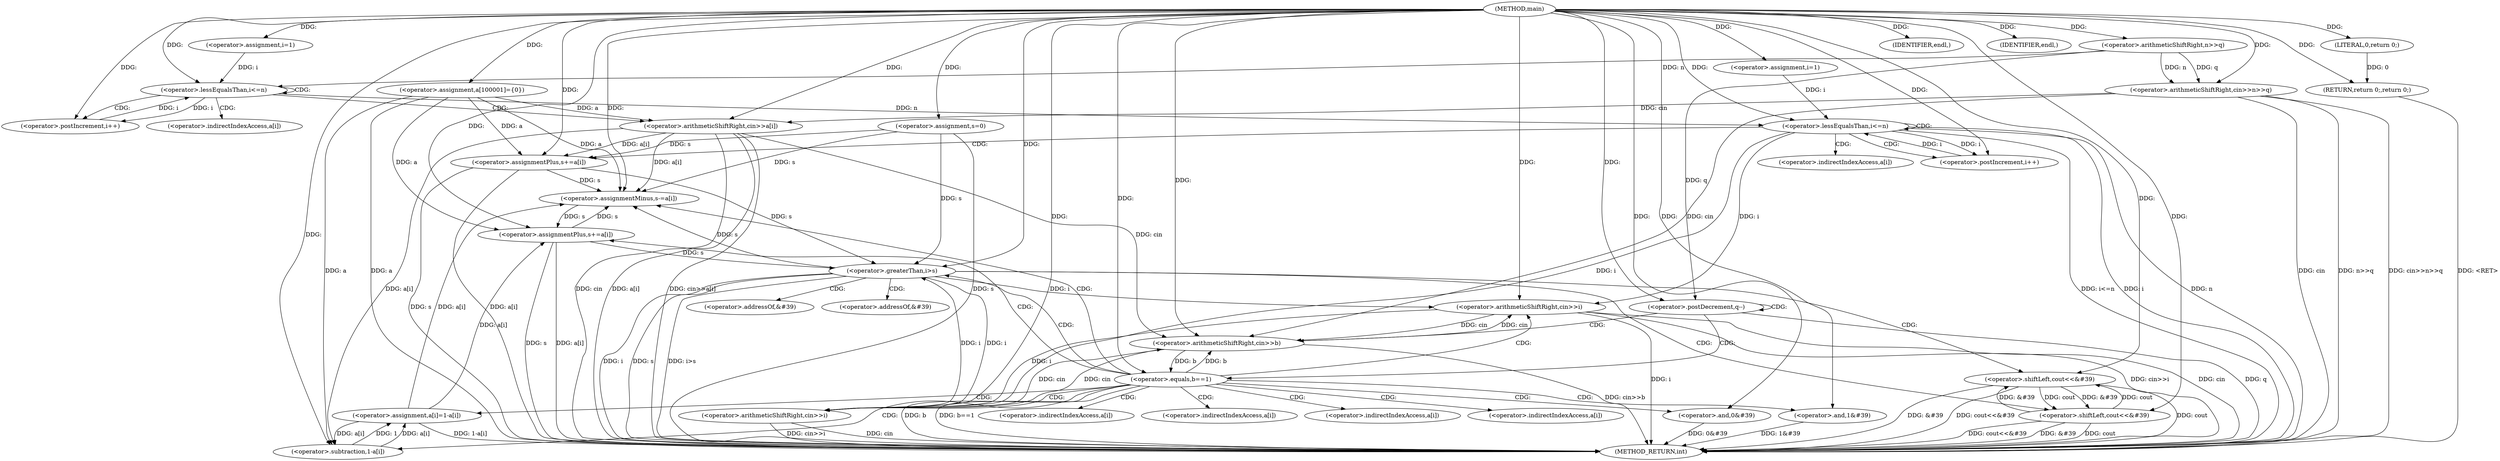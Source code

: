 digraph "main" {  
"1000101" [label = "(METHOD,main)" ]
"1000209" [label = "(METHOD_RETURN,int)" ]
"1000106" [label = "(<operator>.assignment,a[100001]={0})" ]
"1000108" [label = "(<operator>.arithmeticShiftRight,cin>>n>>q)" ]
"1000129" [label = "(<operator>.assignment,s=0)" ]
"1000207" [label = "(RETURN,return 0;,return 0;)" ]
"1000115" [label = "(<operator>.assignment,i=1)" ]
"1000118" [label = "(<operator>.lessEqualsThan,i<=n)" ]
"1000121" [label = "(<operator>.postIncrement,i++)" ]
"1000123" [label = "(<operator>.arithmeticShiftRight,cin>>a[i])" ]
"1000133" [label = "(<operator>.assignment,i=1)" ]
"1000136" [label = "(<operator>.lessEqualsThan,i<=n)" ]
"1000139" [label = "(<operator>.postIncrement,i++)" ]
"1000141" [label = "(<operator>.assignmentPlus,s+=a[i])" ]
"1000147" [label = "(<operator>.postDecrement,q--)" ]
"1000208" [label = "(LITERAL,0,return 0;)" ]
"1000110" [label = "(<operator>.arithmeticShiftRight,n>>q)" ]
"1000151" [label = "(<operator>.arithmeticShiftRight,cin>>b)" ]
"1000155" [label = "(<operator>.equals,b==1)" ]
"1000159" [label = "(<operator>.arithmeticShiftRight,cin>>i)" ]
"1000162" [label = "(<operator>.assignmentMinus,s-=a[i])" ]
"1000167" [label = "(<operator>.assignment,a[i]=1-a[i])" ]
"1000176" [label = "(<operator>.assignmentPlus,s+=a[i])" ]
"1000183" [label = "(<operator>.arithmeticShiftRight,cin>>i)" ]
"1000199" [label = "(<operator>.and,0&#39)" ]
"1000202" [label = "(IDENTIFIER,endl,)" ]
"1000203" [label = "(<operator>.and,1&#39)" ]
"1000206" [label = "(IDENTIFIER,endl,)" ]
"1000171" [label = "(<operator>.subtraction,1-a[i])" ]
"1000187" [label = "(<operator>.greaterThan,i>s)" ]
"1000190" [label = "(<operator>.shiftLeft,cout<<&#39)" ]
"1000195" [label = "(<operator>.shiftLeft,cout<<&#39)" ]
"1000125" [label = "(<operator>.indirectIndexAccess,a[i])" ]
"1000143" [label = "(<operator>.indirectIndexAccess,a[i])" ]
"1000164" [label = "(<operator>.indirectIndexAccess,a[i])" ]
"1000168" [label = "(<operator>.indirectIndexAccess,a[i])" ]
"1000178" [label = "(<operator>.indirectIndexAccess,a[i])" ]
"1000173" [label = "(<operator>.indirectIndexAccess,a[i])" ]
"1000192" [label = "(<operator>.addressOf,&#39)" ]
"1000197" [label = "(<operator>.addressOf,&#39)" ]
  "1000106" -> "1000209"  [ label = "DDG: a"] 
  "1000108" -> "1000209"  [ label = "DDG: cin"] 
  "1000108" -> "1000209"  [ label = "DDG: n>>q"] 
  "1000108" -> "1000209"  [ label = "DDG: cin>>n>>q"] 
  "1000129" -> "1000209"  [ label = "DDG: s"] 
  "1000136" -> "1000209"  [ label = "DDG: i"] 
  "1000136" -> "1000209"  [ label = "DDG: n"] 
  "1000136" -> "1000209"  [ label = "DDG: i<=n"] 
  "1000147" -> "1000209"  [ label = "DDG: q"] 
  "1000151" -> "1000209"  [ label = "DDG: cin>>b"] 
  "1000155" -> "1000209"  [ label = "DDG: b"] 
  "1000155" -> "1000209"  [ label = "DDG: b==1"] 
  "1000183" -> "1000209"  [ label = "DDG: cin"] 
  "1000183" -> "1000209"  [ label = "DDG: cin>>i"] 
  "1000187" -> "1000209"  [ label = "DDG: i"] 
  "1000187" -> "1000209"  [ label = "DDG: s"] 
  "1000187" -> "1000209"  [ label = "DDG: i>s"] 
  "1000195" -> "1000209"  [ label = "DDG: cout"] 
  "1000195" -> "1000209"  [ label = "DDG: &#39"] 
  "1000195" -> "1000209"  [ label = "DDG: cout<<&#39"] 
  "1000190" -> "1000209"  [ label = "DDG: cout"] 
  "1000190" -> "1000209"  [ label = "DDG: &#39"] 
  "1000190" -> "1000209"  [ label = "DDG: cout<<&#39"] 
  "1000199" -> "1000209"  [ label = "DDG: 0&#39"] 
  "1000203" -> "1000209"  [ label = "DDG: 1&#39"] 
  "1000159" -> "1000209"  [ label = "DDG: cin"] 
  "1000159" -> "1000209"  [ label = "DDG: i"] 
  "1000159" -> "1000209"  [ label = "DDG: cin>>i"] 
  "1000167" -> "1000209"  [ label = "DDG: 1-a[i]"] 
  "1000176" -> "1000209"  [ label = "DDG: s"] 
  "1000176" -> "1000209"  [ label = "DDG: a[i]"] 
  "1000141" -> "1000209"  [ label = "DDG: s"] 
  "1000141" -> "1000209"  [ label = "DDG: a[i]"] 
  "1000123" -> "1000209"  [ label = "DDG: cin"] 
  "1000123" -> "1000209"  [ label = "DDG: a[i]"] 
  "1000123" -> "1000209"  [ label = "DDG: cin>>a[i]"] 
  "1000207" -> "1000209"  [ label = "DDG: <RET>"] 
  "1000101" -> "1000129"  [ label = "DDG: "] 
  "1000208" -> "1000207"  [ label = "DDG: 0"] 
  "1000101" -> "1000207"  [ label = "DDG: "] 
  "1000101" -> "1000106"  [ label = "DDG: "] 
  "1000101" -> "1000108"  [ label = "DDG: "] 
  "1000110" -> "1000108"  [ label = "DDG: q"] 
  "1000110" -> "1000108"  [ label = "DDG: n"] 
  "1000101" -> "1000115"  [ label = "DDG: "] 
  "1000101" -> "1000133"  [ label = "DDG: "] 
  "1000106" -> "1000141"  [ label = "DDG: a"] 
  "1000123" -> "1000141"  [ label = "DDG: a[i]"] 
  "1000101" -> "1000208"  [ label = "DDG: "] 
  "1000101" -> "1000110"  [ label = "DDG: "] 
  "1000115" -> "1000118"  [ label = "DDG: i"] 
  "1000121" -> "1000118"  [ label = "DDG: i"] 
  "1000101" -> "1000118"  [ label = "DDG: "] 
  "1000110" -> "1000118"  [ label = "DDG: n"] 
  "1000118" -> "1000121"  [ label = "DDG: i"] 
  "1000101" -> "1000121"  [ label = "DDG: "] 
  "1000108" -> "1000123"  [ label = "DDG: cin"] 
  "1000101" -> "1000123"  [ label = "DDG: "] 
  "1000106" -> "1000123"  [ label = "DDG: a"] 
  "1000133" -> "1000136"  [ label = "DDG: i"] 
  "1000139" -> "1000136"  [ label = "DDG: i"] 
  "1000101" -> "1000136"  [ label = "DDG: "] 
  "1000118" -> "1000136"  [ label = "DDG: n"] 
  "1000136" -> "1000139"  [ label = "DDG: i"] 
  "1000101" -> "1000139"  [ label = "DDG: "] 
  "1000129" -> "1000141"  [ label = "DDG: s"] 
  "1000101" -> "1000141"  [ label = "DDG: "] 
  "1000110" -> "1000147"  [ label = "DDG: q"] 
  "1000101" -> "1000147"  [ label = "DDG: "] 
  "1000108" -> "1000151"  [ label = "DDG: cin"] 
  "1000183" -> "1000151"  [ label = "DDG: cin"] 
  "1000159" -> "1000151"  [ label = "DDG: cin"] 
  "1000123" -> "1000151"  [ label = "DDG: cin"] 
  "1000101" -> "1000151"  [ label = "DDG: "] 
  "1000155" -> "1000151"  [ label = "DDG: b"] 
  "1000151" -> "1000155"  [ label = "DDG: b"] 
  "1000101" -> "1000155"  [ label = "DDG: "] 
  "1000106" -> "1000162"  [ label = "DDG: a"] 
  "1000123" -> "1000162"  [ label = "DDG: a[i]"] 
  "1000167" -> "1000162"  [ label = "DDG: a[i]"] 
  "1000171" -> "1000167"  [ label = "DDG: 1"] 
  "1000171" -> "1000167"  [ label = "DDG: a[i]"] 
  "1000106" -> "1000176"  [ label = "DDG: a"] 
  "1000167" -> "1000176"  [ label = "DDG: a[i]"] 
  "1000151" -> "1000159"  [ label = "DDG: cin"] 
  "1000101" -> "1000159"  [ label = "DDG: "] 
  "1000136" -> "1000159"  [ label = "DDG: i"] 
  "1000187" -> "1000159"  [ label = "DDG: i"] 
  "1000129" -> "1000162"  [ label = "DDG: s"] 
  "1000187" -> "1000162"  [ label = "DDG: s"] 
  "1000176" -> "1000162"  [ label = "DDG: s"] 
  "1000141" -> "1000162"  [ label = "DDG: s"] 
  "1000101" -> "1000162"  [ label = "DDG: "] 
  "1000162" -> "1000176"  [ label = "DDG: s"] 
  "1000101" -> "1000176"  [ label = "DDG: "] 
  "1000101" -> "1000202"  [ label = "DDG: "] 
  "1000101" -> "1000206"  [ label = "DDG: "] 
  "1000101" -> "1000171"  [ label = "DDG: "] 
  "1000106" -> "1000171"  [ label = "DDG: a"] 
  "1000123" -> "1000171"  [ label = "DDG: a[i]"] 
  "1000167" -> "1000171"  [ label = "DDG: a[i]"] 
  "1000151" -> "1000183"  [ label = "DDG: cin"] 
  "1000101" -> "1000183"  [ label = "DDG: "] 
  "1000136" -> "1000183"  [ label = "DDG: i"] 
  "1000187" -> "1000183"  [ label = "DDG: i"] 
  "1000159" -> "1000183"  [ label = "DDG: i"] 
  "1000101" -> "1000199"  [ label = "DDG: "] 
  "1000101" -> "1000203"  [ label = "DDG: "] 
  "1000183" -> "1000187"  [ label = "DDG: i"] 
  "1000101" -> "1000187"  [ label = "DDG: "] 
  "1000129" -> "1000187"  [ label = "DDG: s"] 
  "1000176" -> "1000187"  [ label = "DDG: s"] 
  "1000141" -> "1000187"  [ label = "DDG: s"] 
  "1000195" -> "1000190"  [ label = "DDG: cout"] 
  "1000101" -> "1000190"  [ label = "DDG: "] 
  "1000195" -> "1000190"  [ label = "DDG: &#39"] 
  "1000190" -> "1000195"  [ label = "DDG: cout"] 
  "1000101" -> "1000195"  [ label = "DDG: "] 
  "1000190" -> "1000195"  [ label = "DDG: &#39"] 
  "1000118" -> "1000125"  [ label = "CDG: "] 
  "1000118" -> "1000118"  [ label = "CDG: "] 
  "1000118" -> "1000121"  [ label = "CDG: "] 
  "1000118" -> "1000123"  [ label = "CDG: "] 
  "1000136" -> "1000141"  [ label = "CDG: "] 
  "1000136" -> "1000139"  [ label = "CDG: "] 
  "1000136" -> "1000136"  [ label = "CDG: "] 
  "1000136" -> "1000143"  [ label = "CDG: "] 
  "1000147" -> "1000155"  [ label = "CDG: "] 
  "1000147" -> "1000147"  [ label = "CDG: "] 
  "1000147" -> "1000151"  [ label = "CDG: "] 
  "1000155" -> "1000164"  [ label = "CDG: "] 
  "1000155" -> "1000199"  [ label = "CDG: "] 
  "1000155" -> "1000183"  [ label = "CDG: "] 
  "1000155" -> "1000168"  [ label = "CDG: "] 
  "1000155" -> "1000178"  [ label = "CDG: "] 
  "1000155" -> "1000159"  [ label = "CDG: "] 
  "1000155" -> "1000203"  [ label = "CDG: "] 
  "1000155" -> "1000167"  [ label = "CDG: "] 
  "1000155" -> "1000173"  [ label = "CDG: "] 
  "1000155" -> "1000171"  [ label = "CDG: "] 
  "1000155" -> "1000176"  [ label = "CDG: "] 
  "1000155" -> "1000162"  [ label = "CDG: "] 
  "1000155" -> "1000187"  [ label = "CDG: "] 
  "1000187" -> "1000195"  [ label = "CDG: "] 
  "1000187" -> "1000197"  [ label = "CDG: "] 
  "1000187" -> "1000190"  [ label = "CDG: "] 
  "1000187" -> "1000192"  [ label = "CDG: "] 
}
